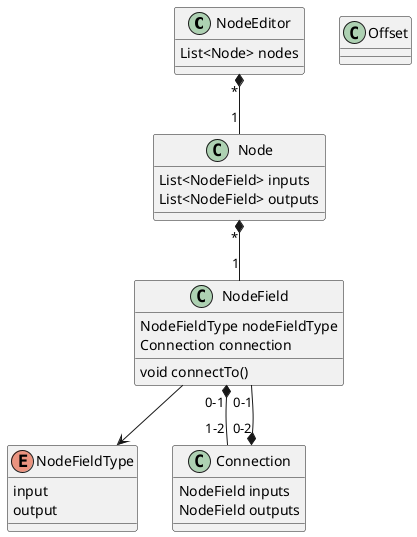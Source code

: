 @startuml

class NodeEditor{
    List<Node> nodes
}
NodeEditor "*" *-- "1" Node

class Node{
    List<NodeField> inputs
    List<NodeField> outputs
}
Node "*" *-- "1" NodeField

enum NodeFieldType{
    input
    output
}

class NodeField{
    NodeFieldType nodeFieldType
    Connection connection
    void connectTo()
}
NodeField --> NodeFieldType
NodeField "0-1" *-- "1-2" Connection

class Connection{
    NodeField inputs
    NodeField outputs
}

Connection "0-2" *-- "0-1" NodeField

class Offset{
}

@enduml